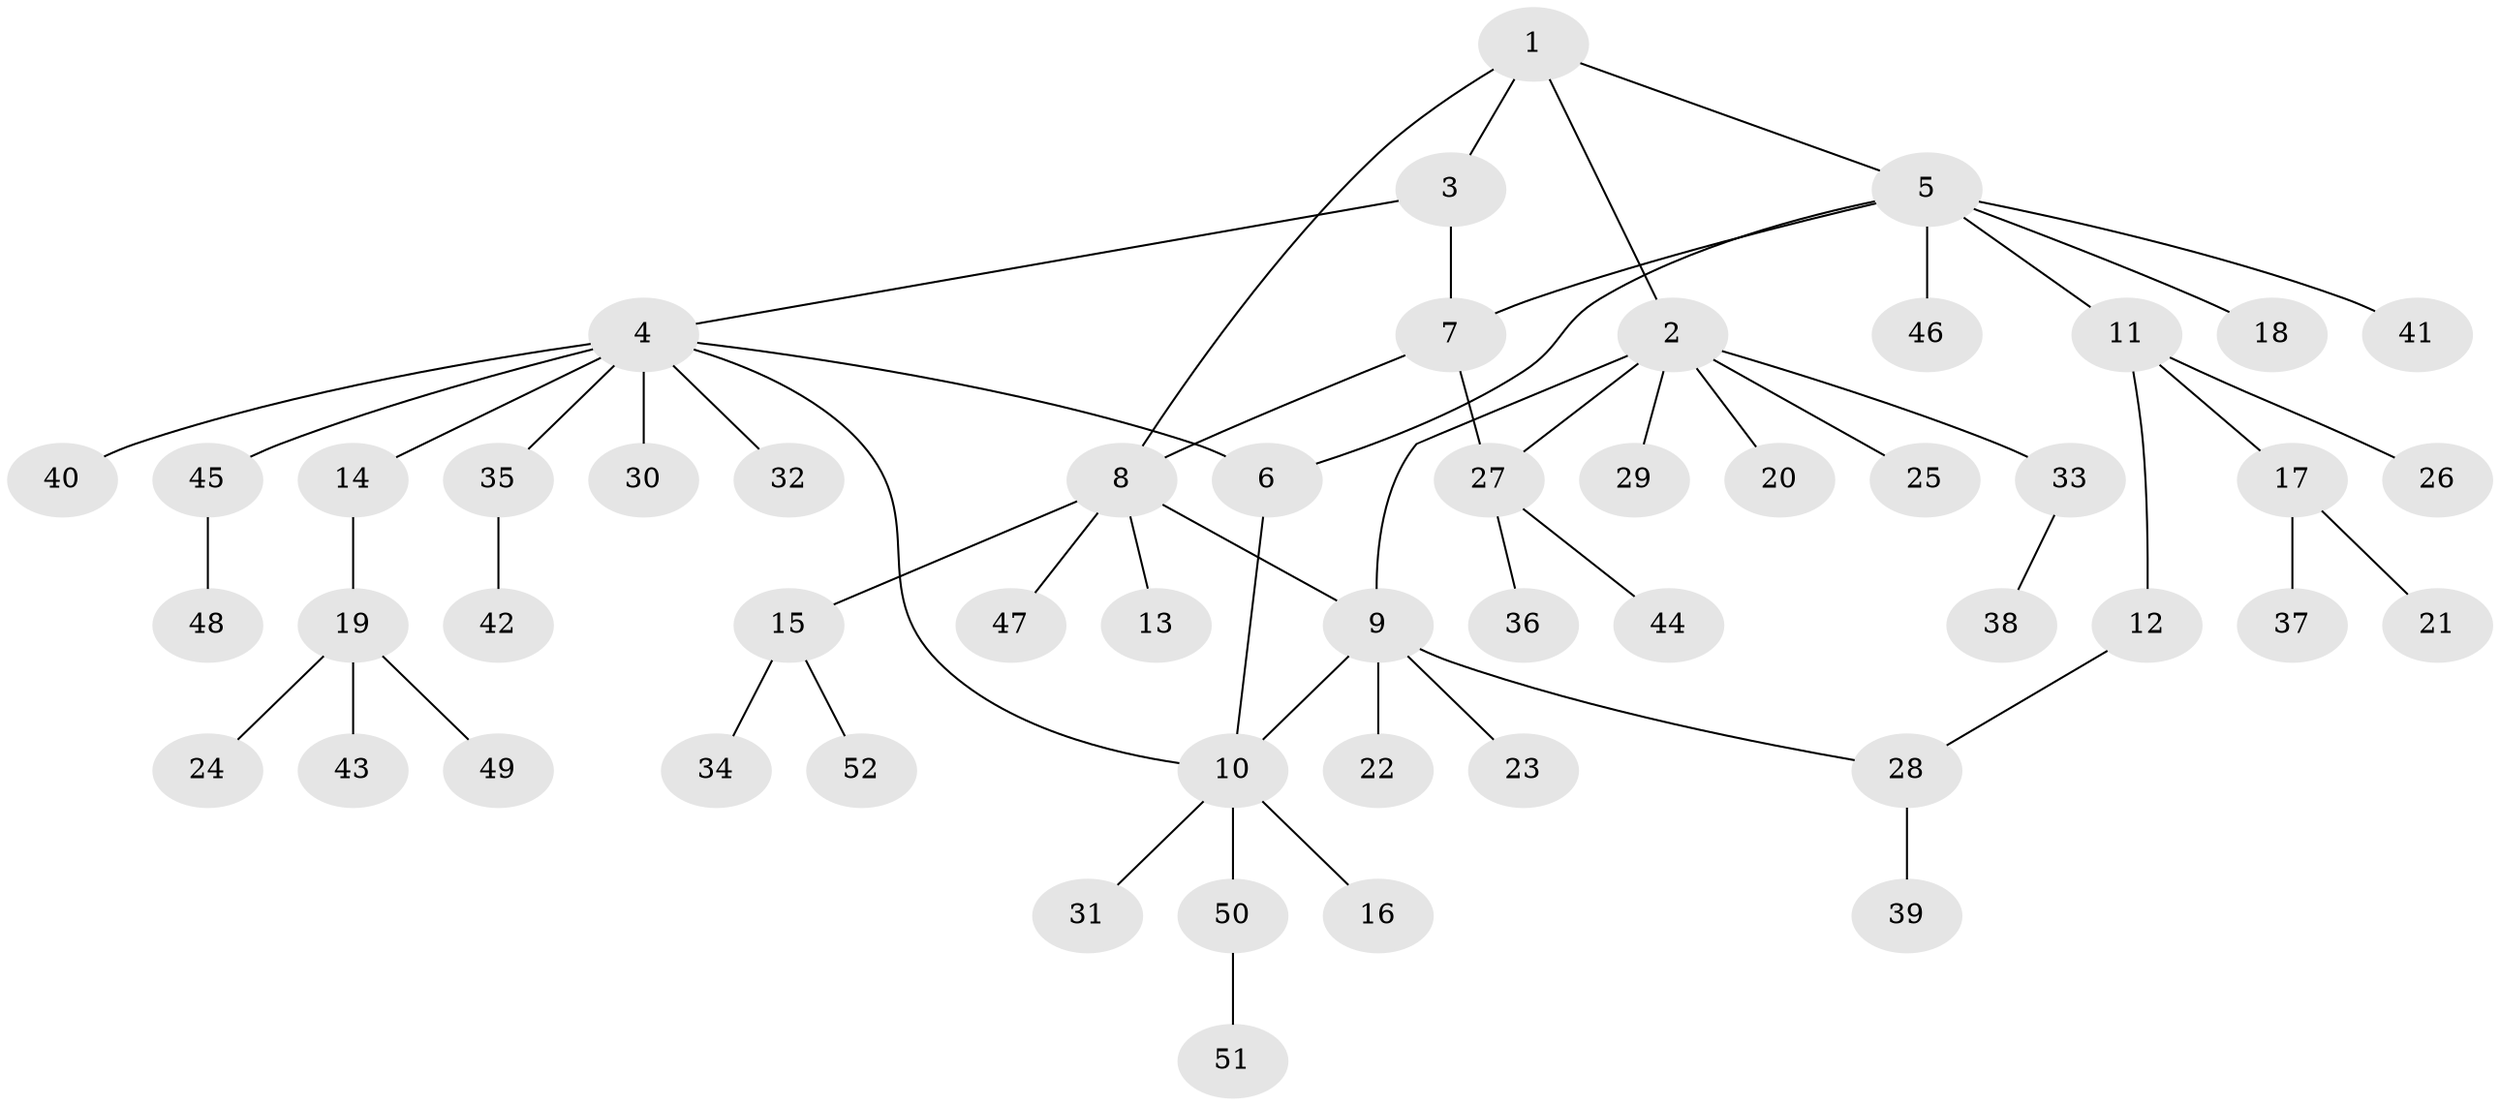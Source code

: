 // Generated by graph-tools (version 1.1) at 2025/15/03/09/25 04:15:54]
// undirected, 52 vertices, 59 edges
graph export_dot {
graph [start="1"]
  node [color=gray90,style=filled];
  1;
  2;
  3;
  4;
  5;
  6;
  7;
  8;
  9;
  10;
  11;
  12;
  13;
  14;
  15;
  16;
  17;
  18;
  19;
  20;
  21;
  22;
  23;
  24;
  25;
  26;
  27;
  28;
  29;
  30;
  31;
  32;
  33;
  34;
  35;
  36;
  37;
  38;
  39;
  40;
  41;
  42;
  43;
  44;
  45;
  46;
  47;
  48;
  49;
  50;
  51;
  52;
  1 -- 2;
  1 -- 3;
  1 -- 5;
  1 -- 8;
  2 -- 9;
  2 -- 20;
  2 -- 25;
  2 -- 27;
  2 -- 29;
  2 -- 33;
  3 -- 4;
  3 -- 7;
  4 -- 6;
  4 -- 10;
  4 -- 14;
  4 -- 30;
  4 -- 32;
  4 -- 35;
  4 -- 40;
  4 -- 45;
  5 -- 6;
  5 -- 7;
  5 -- 11;
  5 -- 18;
  5 -- 41;
  5 -- 46;
  6 -- 10;
  7 -- 8;
  7 -- 27;
  8 -- 9;
  8 -- 13;
  8 -- 15;
  8 -- 47;
  9 -- 10;
  9 -- 22;
  9 -- 23;
  9 -- 28;
  10 -- 16;
  10 -- 31;
  10 -- 50;
  11 -- 12;
  11 -- 17;
  11 -- 26;
  12 -- 28;
  14 -- 19;
  15 -- 34;
  15 -- 52;
  17 -- 21;
  17 -- 37;
  19 -- 24;
  19 -- 43;
  19 -- 49;
  27 -- 36;
  27 -- 44;
  28 -- 39;
  33 -- 38;
  35 -- 42;
  45 -- 48;
  50 -- 51;
}
